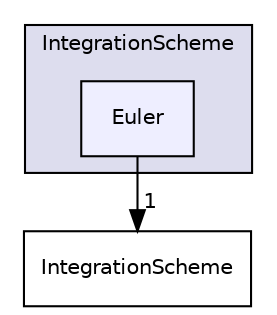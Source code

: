 digraph "src/lagrangian/intermediate/IntegrationScheme/Euler" {
  bgcolor=transparent;
  compound=true
  node [ fontsize="10", fontname="Helvetica"];
  edge [ labelfontsize="10", labelfontname="Helvetica"];
  subgraph clusterdir_09df4de2b5aaa842302a6556950f73f6 {
    graph [ bgcolor="#ddddee", pencolor="black", label="IntegrationScheme" fontname="Helvetica", fontsize="10", URL="dir_09df4de2b5aaa842302a6556950f73f6.html"]
  dir_2a2dbd68baead4d86eb1b34d4cf5c2d2 [shape=box, label="Euler", style="filled", fillcolor="#eeeeff", pencolor="black", URL="dir_2a2dbd68baead4d86eb1b34d4cf5c2d2.html"];
  }
  dir_fea04623556b0eb47dd50e7817bb140d [shape=box label="IntegrationScheme" URL="dir_fea04623556b0eb47dd50e7817bb140d.html"];
  dir_2a2dbd68baead4d86eb1b34d4cf5c2d2->dir_fea04623556b0eb47dd50e7817bb140d [headlabel="1", labeldistance=1.5 headhref="dir_001444_001448.html"];
}
